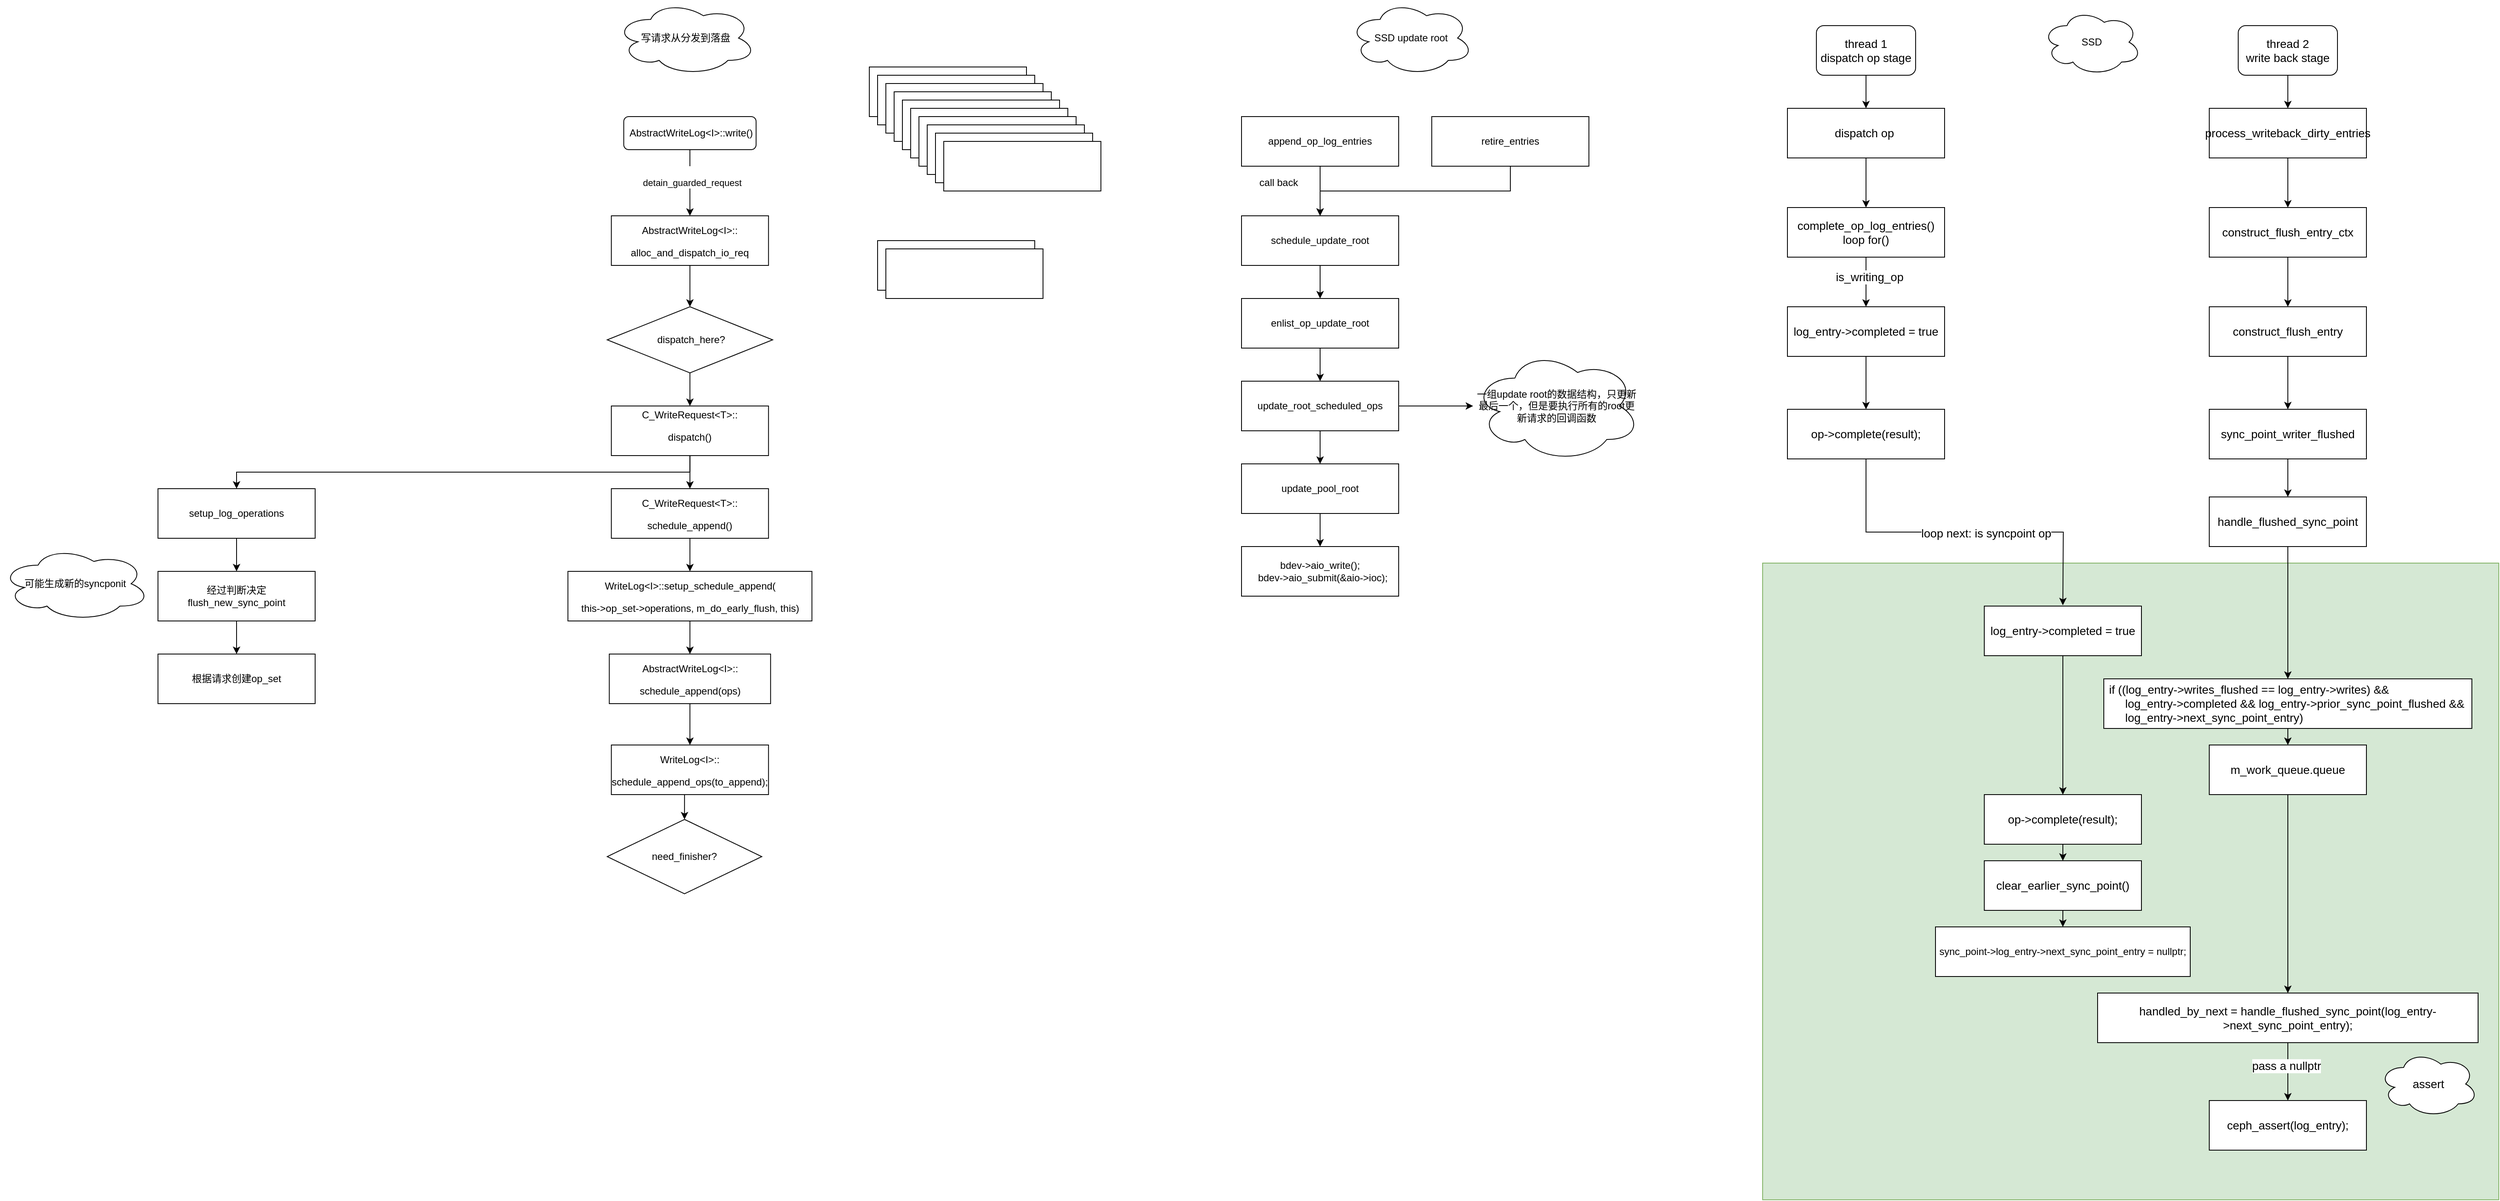 <mxfile version="15.2.7" type="github">
  <diagram id="C5RBs43oDa-KdzZeNtuy" name="Page-1">
    <mxGraphModel dx="2249" dy="905" grid="1" gridSize="10" guides="1" tooltips="1" connect="1" arrows="1" fold="1" page="1" pageScale="1" pageWidth="827" pageHeight="1169" math="0" shadow="0">
      <root>
        <mxCell id="WIyWlLk6GJQsqaUBKTNV-0" />
        <mxCell id="WIyWlLk6GJQsqaUBKTNV-1" parent="WIyWlLk6GJQsqaUBKTNV-0" />
        <mxCell id="5mb_2o-Lz0aX2MOy3_xr-86" value="" style="rounded=0;whiteSpace=wrap;html=1;fillColor=#d5e8d4;strokeColor=#82b366;fontSize=14;" parent="WIyWlLk6GJQsqaUBKTNV-1" vertex="1">
          <mxGeometry x="1520" y="690" width="890" height="770" as="geometry" />
        </mxCell>
        <mxCell id="7iix_xWV6DJYJdKr2cIY-4" value="" style="edgeStyle=orthogonalEdgeStyle;rounded=0;orthogonalLoop=1;jettySize=auto;html=1;" parent="WIyWlLk6GJQsqaUBKTNV-1" source="WIyWlLk6GJQsqaUBKTNV-3" edge="1">
          <mxGeometry relative="1" as="geometry">
            <mxPoint x="223.13" y="270" as="targetPoint" />
          </mxGeometry>
        </mxCell>
        <mxCell id="7iix_xWV6DJYJdKr2cIY-10" value="&lt;br/&gt;&lt;span&gt;&lt;/span&gt;&amp;nbsp;detain_guarded_request" style="edgeLabel;html=1;align=center;verticalAlign=middle;resizable=0;points=[];" parent="7iix_xWV6DJYJdKr2cIY-4" vertex="1" connectable="0">
          <mxGeometry x="-0.175" y="1" relative="1" as="geometry">
            <mxPoint as="offset" />
          </mxGeometry>
        </mxCell>
        <mxCell id="WIyWlLk6GJQsqaUBKTNV-3" value="&amp;nbsp;AbstractWriteLog&amp;lt;I&amp;gt;::write()" style="rounded=1;whiteSpace=wrap;html=1;fontSize=12;glass=0;strokeWidth=1;shadow=0;" parent="WIyWlLk6GJQsqaUBKTNV-1" vertex="1">
          <mxGeometry x="143.13" y="150" width="160" height="40" as="geometry" />
        </mxCell>
        <mxCell id="5mb_2o-Lz0aX2MOy3_xr-15" style="edgeStyle=orthogonalEdgeStyle;rounded=0;orthogonalLoop=1;jettySize=auto;html=1;exitX=0.5;exitY=1;exitDx=0;exitDy=0;entryX=0.5;entryY=0;entryDx=0;entryDy=0;" parent="WIyWlLk6GJQsqaUBKTNV-1" source="5mb_2o-Lz0aX2MOy3_xr-0" target="5mb_2o-Lz0aX2MOy3_xr-2" edge="1">
          <mxGeometry relative="1" as="geometry">
            <mxPoint x="223.13" y="370" as="targetPoint" />
          </mxGeometry>
        </mxCell>
        <mxCell id="5mb_2o-Lz0aX2MOy3_xr-0" value="&lt;br&gt;&lt;span&gt;AbstractWriteLog&amp;lt;I&amp;gt;::&lt;/span&gt;&lt;br&gt;&lt;p&gt;alloc_and_dispatch_io_req&lt;/p&gt;" style="rounded=0;whiteSpace=wrap;html=1;" parent="WIyWlLk6GJQsqaUBKTNV-1" vertex="1">
          <mxGeometry x="128.13" y="270" width="190" height="60" as="geometry" />
        </mxCell>
        <mxCell id="5mb_2o-Lz0aX2MOy3_xr-16" style="edgeStyle=orthogonalEdgeStyle;rounded=0;orthogonalLoop=1;jettySize=auto;html=1;exitX=0.5;exitY=1;exitDx=0;exitDy=0;entryX=0.5;entryY=0;entryDx=0;entryDy=0;" parent="WIyWlLk6GJQsqaUBKTNV-1" source="5mb_2o-Lz0aX2MOy3_xr-2" target="5mb_2o-Lz0aX2MOy3_xr-14" edge="1">
          <mxGeometry relative="1" as="geometry" />
        </mxCell>
        <mxCell id="5mb_2o-Lz0aX2MOy3_xr-2" value="&amp;nbsp;dispatch_here?" style="rhombus;whiteSpace=wrap;html=1;" parent="WIyWlLk6GJQsqaUBKTNV-1" vertex="1">
          <mxGeometry x="123.13" y="380" width="200" height="80" as="geometry" />
        </mxCell>
        <mxCell id="5mb_2o-Lz0aX2MOy3_xr-6" value="" style="rounded=0;whiteSpace=wrap;html=1;" parent="WIyWlLk6GJQsqaUBKTNV-1" vertex="1">
          <mxGeometry x="440" y="90" width="190" height="60" as="geometry" />
        </mxCell>
        <mxCell id="5mb_2o-Lz0aX2MOy3_xr-7" value="" style="rounded=0;whiteSpace=wrap;html=1;" parent="WIyWlLk6GJQsqaUBKTNV-1" vertex="1">
          <mxGeometry x="450" y="100" width="190" height="60" as="geometry" />
        </mxCell>
        <mxCell id="5mb_2o-Lz0aX2MOy3_xr-24" style="edgeStyle=orthogonalEdgeStyle;rounded=0;orthogonalLoop=1;jettySize=auto;html=1;exitX=0.5;exitY=1;exitDx=0;exitDy=0;entryX=0.5;entryY=0;entryDx=0;entryDy=0;" parent="WIyWlLk6GJQsqaUBKTNV-1" source="5mb_2o-Lz0aX2MOy3_xr-10" target="5mb_2o-Lz0aX2MOy3_xr-20" edge="1">
          <mxGeometry relative="1" as="geometry" />
        </mxCell>
        <mxCell id="5mb_2o-Lz0aX2MOy3_xr-10" value="&lt;br&gt;&lt;span&gt;WriteLog&amp;lt;I&amp;gt;::&lt;/span&gt;&lt;br&gt;&lt;p&gt;schedule_append_ops(to_append);&lt;/p&gt;" style="rounded=0;whiteSpace=wrap;html=1;" parent="WIyWlLk6GJQsqaUBKTNV-1" vertex="1">
          <mxGeometry x="128.13" y="910" width="190" height="60" as="geometry" />
        </mxCell>
        <mxCell id="5mb_2o-Lz0aX2MOy3_xr-23" style="edgeStyle=orthogonalEdgeStyle;rounded=0;orthogonalLoop=1;jettySize=auto;html=1;exitX=0.5;exitY=1;exitDx=0;exitDy=0;entryX=0.5;entryY=0;entryDx=0;entryDy=0;" parent="WIyWlLk6GJQsqaUBKTNV-1" source="5mb_2o-Lz0aX2MOy3_xr-11" target="5mb_2o-Lz0aX2MOy3_xr-10" edge="1">
          <mxGeometry relative="1" as="geometry" />
        </mxCell>
        <mxCell id="5mb_2o-Lz0aX2MOy3_xr-11" value="&lt;br&gt;&lt;span&gt;AbstractWriteLog&amp;lt;I&amp;gt;::&lt;/span&gt;&lt;br&gt;&lt;p&gt;schedule_append(ops)&lt;/p&gt;" style="rounded=0;whiteSpace=wrap;html=1;" parent="WIyWlLk6GJQsqaUBKTNV-1" vertex="1">
          <mxGeometry x="125.64" y="800" width="195" height="60" as="geometry" />
        </mxCell>
        <mxCell id="5mb_2o-Lz0aX2MOy3_xr-22" style="edgeStyle=orthogonalEdgeStyle;rounded=0;orthogonalLoop=1;jettySize=auto;html=1;exitX=0.5;exitY=1;exitDx=0;exitDy=0;entryX=0.5;entryY=0;entryDx=0;entryDy=0;" parent="WIyWlLk6GJQsqaUBKTNV-1" source="5mb_2o-Lz0aX2MOy3_xr-12" target="5mb_2o-Lz0aX2MOy3_xr-11" edge="1">
          <mxGeometry relative="1" as="geometry" />
        </mxCell>
        <mxCell id="5mb_2o-Lz0aX2MOy3_xr-12" value="&lt;br&gt;&lt;span&gt;WriteLog&amp;lt;I&amp;gt;::setup_schedule_append(&lt;/span&gt;&lt;br&gt;&lt;p&gt;this-&amp;gt;op_set-&amp;gt;operations, m_do_early_flush, this)&lt;/p&gt;" style="rounded=0;whiteSpace=wrap;html=1;" parent="WIyWlLk6GJQsqaUBKTNV-1" vertex="1">
          <mxGeometry x="75.63" y="700" width="295" height="60" as="geometry" />
        </mxCell>
        <mxCell id="5mb_2o-Lz0aX2MOy3_xr-18" style="edgeStyle=orthogonalEdgeStyle;rounded=0;orthogonalLoop=1;jettySize=auto;html=1;exitX=0.5;exitY=1;exitDx=0;exitDy=0;entryX=0.5;entryY=0;entryDx=0;entryDy=0;" parent="WIyWlLk6GJQsqaUBKTNV-1" source="5mb_2o-Lz0aX2MOy3_xr-13" target="5mb_2o-Lz0aX2MOy3_xr-12" edge="1">
          <mxGeometry relative="1" as="geometry" />
        </mxCell>
        <mxCell id="5mb_2o-Lz0aX2MOy3_xr-13" value="&lt;br&gt;&lt;span&gt;C_WriteRequest&amp;lt;T&amp;gt;::&lt;/span&gt;&lt;br&gt;&lt;p&gt;schedule_append()&lt;/p&gt;" style="rounded=0;whiteSpace=wrap;html=1;" parent="WIyWlLk6GJQsqaUBKTNV-1" vertex="1">
          <mxGeometry x="128.13" y="600" width="190" height="60" as="geometry" />
        </mxCell>
        <mxCell id="5mb_2o-Lz0aX2MOy3_xr-17" style="edgeStyle=orthogonalEdgeStyle;rounded=0;orthogonalLoop=1;jettySize=auto;html=1;exitX=0.5;exitY=1;exitDx=0;exitDy=0;entryX=0.5;entryY=0;entryDx=0;entryDy=0;" parent="WIyWlLk6GJQsqaUBKTNV-1" source="5mb_2o-Lz0aX2MOy3_xr-14" target="5mb_2o-Lz0aX2MOy3_xr-13" edge="1">
          <mxGeometry relative="1" as="geometry" />
        </mxCell>
        <mxCell id="_kxbQ1p28rxlMk5Iyy6V-1" style="edgeStyle=orthogonalEdgeStyle;rounded=0;orthogonalLoop=1;jettySize=auto;html=1;exitX=0.5;exitY=1;exitDx=0;exitDy=0;entryX=0.5;entryY=0;entryDx=0;entryDy=0;" edge="1" parent="WIyWlLk6GJQsqaUBKTNV-1" source="5mb_2o-Lz0aX2MOy3_xr-14" target="5mb_2o-Lz0aX2MOy3_xr-75">
          <mxGeometry relative="1" as="geometry" />
        </mxCell>
        <mxCell id="5mb_2o-Lz0aX2MOy3_xr-14" value="&lt;span&gt;C_WriteRequest&amp;lt;T&amp;gt;::&lt;/span&gt;&lt;br&gt;&lt;p&gt;dispatch()&lt;/p&gt;" style="rounded=0;whiteSpace=wrap;html=1;" parent="WIyWlLk6GJQsqaUBKTNV-1" vertex="1">
          <mxGeometry x="128.13" y="500" width="190" height="60" as="geometry" />
        </mxCell>
        <mxCell id="5mb_2o-Lz0aX2MOy3_xr-20" value="&lt;div&gt;need_finisher?&lt;/div&gt;" style="rhombus;whiteSpace=wrap;html=1;" parent="WIyWlLk6GJQsqaUBKTNV-1" vertex="1">
          <mxGeometry x="123.13" y="1000" width="186.87" height="90" as="geometry" />
        </mxCell>
        <mxCell id="5mb_2o-Lz0aX2MOy3_xr-28" value="" style="rounded=0;whiteSpace=wrap;html=1;" parent="WIyWlLk6GJQsqaUBKTNV-1" vertex="1">
          <mxGeometry x="460" y="110" width="190" height="60" as="geometry" />
        </mxCell>
        <mxCell id="5mb_2o-Lz0aX2MOy3_xr-29" value="" style="rounded=0;whiteSpace=wrap;html=1;" parent="WIyWlLk6GJQsqaUBKTNV-1" vertex="1">
          <mxGeometry x="470" y="120" width="190" height="60" as="geometry" />
        </mxCell>
        <mxCell id="5mb_2o-Lz0aX2MOy3_xr-30" value="" style="rounded=0;whiteSpace=wrap;html=1;" parent="WIyWlLk6GJQsqaUBKTNV-1" vertex="1">
          <mxGeometry x="480" y="130" width="190" height="60" as="geometry" />
        </mxCell>
        <mxCell id="5mb_2o-Lz0aX2MOy3_xr-31" value="" style="rounded=0;whiteSpace=wrap;html=1;" parent="WIyWlLk6GJQsqaUBKTNV-1" vertex="1">
          <mxGeometry x="490" y="140" width="190" height="60" as="geometry" />
        </mxCell>
        <mxCell id="5mb_2o-Lz0aX2MOy3_xr-32" value="" style="rounded=0;whiteSpace=wrap;html=1;" parent="WIyWlLk6GJQsqaUBKTNV-1" vertex="1">
          <mxGeometry x="500" y="150" width="190" height="60" as="geometry" />
        </mxCell>
        <mxCell id="5mb_2o-Lz0aX2MOy3_xr-33" value="" style="rounded=0;whiteSpace=wrap;html=1;" parent="WIyWlLk6GJQsqaUBKTNV-1" vertex="1">
          <mxGeometry x="510" y="160" width="190" height="60" as="geometry" />
        </mxCell>
        <mxCell id="5mb_2o-Lz0aX2MOy3_xr-34" value="" style="rounded=0;whiteSpace=wrap;html=1;" parent="WIyWlLk6GJQsqaUBKTNV-1" vertex="1">
          <mxGeometry x="520" y="170" width="190" height="60" as="geometry" />
        </mxCell>
        <mxCell id="5mb_2o-Lz0aX2MOy3_xr-35" value="" style="rounded=0;whiteSpace=wrap;html=1;" parent="WIyWlLk6GJQsqaUBKTNV-1" vertex="1">
          <mxGeometry x="530" y="180" width="190" height="60" as="geometry" />
        </mxCell>
        <mxCell id="5mb_2o-Lz0aX2MOy3_xr-115" style="edgeStyle=orthogonalEdgeStyle;rounded=0;orthogonalLoop=1;jettySize=auto;html=1;exitX=0.5;exitY=1;exitDx=0;exitDy=0;entryX=0.5;entryY=0;entryDx=0;entryDy=0;fontSize=14;" parent="WIyWlLk6GJQsqaUBKTNV-1" source="5mb_2o-Lz0aX2MOy3_xr-36" target="5mb_2o-Lz0aX2MOy3_xr-81" edge="1">
          <mxGeometry relative="1" as="geometry">
            <Array as="points">
              <mxPoint x="985" y="230" />
              <mxPoint x="985" y="230" />
            </Array>
          </mxGeometry>
        </mxCell>
        <mxCell id="5mb_2o-Lz0aX2MOy3_xr-36" value="append_op_log_entries" style="rounded=0;whiteSpace=wrap;html=1;" parent="WIyWlLk6GJQsqaUBKTNV-1" vertex="1">
          <mxGeometry x="890" y="150" width="190" height="60" as="geometry" />
        </mxCell>
        <mxCell id="5mb_2o-Lz0aX2MOy3_xr-96" style="edgeStyle=orthogonalEdgeStyle;rounded=0;orthogonalLoop=1;jettySize=auto;html=1;exitX=0.5;exitY=1;exitDx=0;exitDy=0;fontSize=14;" parent="WIyWlLk6GJQsqaUBKTNV-1" source="5mb_2o-Lz0aX2MOy3_xr-45" target="5mb_2o-Lz0aX2MOy3_xr-92" edge="1">
          <mxGeometry relative="1" as="geometry" />
        </mxCell>
        <mxCell id="5mb_2o-Lz0aX2MOy3_xr-45" value="construct_flush_entry" style="rounded=0;whiteSpace=wrap;html=1;fontSize=14;" parent="WIyWlLk6GJQsqaUBKTNV-1" vertex="1">
          <mxGeometry x="2060" y="380" width="190" height="60" as="geometry" />
        </mxCell>
        <mxCell id="5mb_2o-Lz0aX2MOy3_xr-95" style="edgeStyle=orthogonalEdgeStyle;rounded=0;orthogonalLoop=1;jettySize=auto;html=1;exitX=0.5;exitY=1;exitDx=0;exitDy=0;entryX=0.5;entryY=0;entryDx=0;entryDy=0;fontSize=14;" parent="WIyWlLk6GJQsqaUBKTNV-1" source="5mb_2o-Lz0aX2MOy3_xr-46" target="5mb_2o-Lz0aX2MOy3_xr-45" edge="1">
          <mxGeometry relative="1" as="geometry" />
        </mxCell>
        <mxCell id="5mb_2o-Lz0aX2MOy3_xr-46" value="construct_flush_entry_ctx" style="rounded=0;whiteSpace=wrap;html=1;fontSize=14;" parent="WIyWlLk6GJQsqaUBKTNV-1" vertex="1">
          <mxGeometry x="2060" y="260" width="190" height="60" as="geometry" />
        </mxCell>
        <mxCell id="5mb_2o-Lz0aX2MOy3_xr-94" style="edgeStyle=orthogonalEdgeStyle;rounded=0;orthogonalLoop=1;jettySize=auto;html=1;exitX=0.5;exitY=1;exitDx=0;exitDy=0;entryX=0.5;entryY=0;entryDx=0;entryDy=0;fontSize=14;" parent="WIyWlLk6GJQsqaUBKTNV-1" source="5mb_2o-Lz0aX2MOy3_xr-47" target="5mb_2o-Lz0aX2MOy3_xr-46" edge="1">
          <mxGeometry relative="1" as="geometry" />
        </mxCell>
        <mxCell id="5mb_2o-Lz0aX2MOy3_xr-47" value="process_writeback_dirty_entries" style="rounded=0;whiteSpace=wrap;html=1;fontSize=14;" parent="WIyWlLk6GJQsqaUBKTNV-1" vertex="1">
          <mxGeometry x="2060" y="140" width="190" height="60" as="geometry" />
        </mxCell>
        <mxCell id="5mb_2o-Lz0aX2MOy3_xr-61" style="edgeStyle=orthogonalEdgeStyle;rounded=0;orthogonalLoop=1;jettySize=auto;html=1;exitX=0.5;exitY=1;exitDx=0;exitDy=0;fontSize=14;" parent="WIyWlLk6GJQsqaUBKTNV-1" source="5mb_2o-Lz0aX2MOy3_xr-50" edge="1">
          <mxGeometry relative="1" as="geometry">
            <mxPoint x="1645" y="670" as="sourcePoint" />
            <mxPoint x="1883" y="741" as="targetPoint" />
          </mxGeometry>
        </mxCell>
        <mxCell id="5mb_2o-Lz0aX2MOy3_xr-111" value="loop next: is syncpoint op" style="edgeLabel;html=1;align=center;verticalAlign=middle;resizable=0;points=[];fontSize=14;" parent="5mb_2o-Lz0aX2MOy3_xr-61" vertex="1" connectable="0">
          <mxGeometry x="0.123" y="-1" relative="1" as="geometry">
            <mxPoint as="offset" />
          </mxGeometry>
        </mxCell>
        <mxCell id="5mb_2o-Lz0aX2MOy3_xr-50" value="op-&amp;gt;complete(result);" style="rounded=0;whiteSpace=wrap;html=1;fontSize=14;" parent="WIyWlLk6GJQsqaUBKTNV-1" vertex="1">
          <mxGeometry x="1550" y="504" width="190" height="60" as="geometry" />
        </mxCell>
        <mxCell id="5mb_2o-Lz0aX2MOy3_xr-68" style="edgeStyle=orthogonalEdgeStyle;rounded=0;orthogonalLoop=1;jettySize=auto;html=1;exitX=0.5;exitY=1;exitDx=0;exitDy=0;entryX=0.5;entryY=0;entryDx=0;entryDy=0;fontSize=14;" parent="WIyWlLk6GJQsqaUBKTNV-1" source="5mb_2o-Lz0aX2MOy3_xr-51" target="5mb_2o-Lz0aX2MOy3_xr-67" edge="1">
          <mxGeometry relative="1" as="geometry" />
        </mxCell>
        <mxCell id="5mb_2o-Lz0aX2MOy3_xr-51" value="&lt;span style=&quot;font-size: 14px;&quot;&gt;log_entry-&amp;gt;completed = true&lt;/span&gt;" style="rounded=0;whiteSpace=wrap;html=1;fontSize=14;" parent="WIyWlLk6GJQsqaUBKTNV-1" vertex="1">
          <mxGeometry x="1788" y="742" width="190" height="60" as="geometry" />
        </mxCell>
        <mxCell id="5mb_2o-Lz0aX2MOy3_xr-58" style="edgeStyle=orthogonalEdgeStyle;rounded=0;orthogonalLoop=1;jettySize=auto;html=1;exitX=0.5;exitY=1;exitDx=0;exitDy=0;entryX=0.5;entryY=0;entryDx=0;entryDy=0;fontSize=14;" parent="WIyWlLk6GJQsqaUBKTNV-1" source="5mb_2o-Lz0aX2MOy3_xr-52" target="5mb_2o-Lz0aX2MOy3_xr-50" edge="1">
          <mxGeometry relative="1" as="geometry" />
        </mxCell>
        <mxCell id="5mb_2o-Lz0aX2MOy3_xr-52" value="log_entry-&amp;gt;completed = true" style="rounded=0;whiteSpace=wrap;html=1;fontSize=14;" parent="WIyWlLk6GJQsqaUBKTNV-1" vertex="1">
          <mxGeometry x="1550" y="380" width="190" height="60" as="geometry" />
        </mxCell>
        <mxCell id="5mb_2o-Lz0aX2MOy3_xr-56" style="edgeStyle=orthogonalEdgeStyle;rounded=0;orthogonalLoop=1;jettySize=auto;html=1;exitX=0.5;exitY=1;exitDx=0;exitDy=0;fontSize=14;" parent="WIyWlLk6GJQsqaUBKTNV-1" source="5mb_2o-Lz0aX2MOy3_xr-54" target="5mb_2o-Lz0aX2MOy3_xr-52" edge="1">
          <mxGeometry relative="1" as="geometry" />
        </mxCell>
        <mxCell id="5mb_2o-Lz0aX2MOy3_xr-57" value="is_writing_op" style="edgeLabel;html=1;align=center;verticalAlign=middle;resizable=0;points=[];fontSize=14;" parent="5mb_2o-Lz0aX2MOy3_xr-56" vertex="1" connectable="0">
          <mxGeometry x="-0.2" y="4" relative="1" as="geometry">
            <mxPoint as="offset" />
          </mxGeometry>
        </mxCell>
        <mxCell id="5mb_2o-Lz0aX2MOy3_xr-54" value="complete_op_log_entries()&lt;br&gt;loop for()" style="rounded=0;whiteSpace=wrap;html=1;fontSize=14;" parent="WIyWlLk6GJQsqaUBKTNV-1" vertex="1">
          <mxGeometry x="1550" y="260" width="190" height="60" as="geometry" />
        </mxCell>
        <mxCell id="5mb_2o-Lz0aX2MOy3_xr-60" style="edgeStyle=orthogonalEdgeStyle;rounded=0;orthogonalLoop=1;jettySize=auto;html=1;exitX=0.5;exitY=1;exitDx=0;exitDy=0;entryX=0.5;entryY=0;entryDx=0;entryDy=0;fontSize=14;" parent="WIyWlLk6GJQsqaUBKTNV-1" source="5mb_2o-Lz0aX2MOy3_xr-55" target="5mb_2o-Lz0aX2MOy3_xr-54" edge="1">
          <mxGeometry relative="1" as="geometry" />
        </mxCell>
        <mxCell id="5mb_2o-Lz0aX2MOy3_xr-55" value="dispatch op&amp;nbsp;" style="rounded=0;whiteSpace=wrap;html=1;fontSize=14;" parent="WIyWlLk6GJQsqaUBKTNV-1" vertex="1">
          <mxGeometry x="1550" y="140" width="190" height="60" as="geometry" />
        </mxCell>
        <mxCell id="5mb_2o-Lz0aX2MOy3_xr-69" style="edgeStyle=orthogonalEdgeStyle;rounded=0;orthogonalLoop=1;jettySize=auto;html=1;exitX=0.5;exitY=1;exitDx=0;exitDy=0;entryX=0.5;entryY=0;entryDx=0;entryDy=0;fontSize=14;" parent="WIyWlLk6GJQsqaUBKTNV-1" source="5mb_2o-Lz0aX2MOy3_xr-64" target="5mb_2o-Lz0aX2MOy3_xr-55" edge="1">
          <mxGeometry relative="1" as="geometry" />
        </mxCell>
        <mxCell id="5mb_2o-Lz0aX2MOy3_xr-64" value="thread 1&lt;br style=&quot;font-size: 14px;&quot;&gt;dispatch op stage" style="rounded=1;whiteSpace=wrap;html=1;fontSize=14;" parent="WIyWlLk6GJQsqaUBKTNV-1" vertex="1">
          <mxGeometry x="1585" y="40" width="120" height="60" as="geometry" />
        </mxCell>
        <mxCell id="5mb_2o-Lz0aX2MOy3_xr-113" style="edgeStyle=orthogonalEdgeStyle;rounded=0;orthogonalLoop=1;jettySize=auto;html=1;exitX=0.5;exitY=1;exitDx=0;exitDy=0;entryX=0.5;entryY=0;entryDx=0;entryDy=0;fontSize=14;" parent="WIyWlLk6GJQsqaUBKTNV-1" source="5mb_2o-Lz0aX2MOy3_xr-65" target="5mb_2o-Lz0aX2MOy3_xr-85" edge="1">
          <mxGeometry relative="1" as="geometry" />
        </mxCell>
        <mxCell id="5mb_2o-Lz0aX2MOy3_xr-65" value="clear_earlier_sync_point()" style="rounded=0;whiteSpace=wrap;html=1;fontSize=14;" parent="WIyWlLk6GJQsqaUBKTNV-1" vertex="1">
          <mxGeometry x="1788" y="1050" width="190" height="60" as="geometry" />
        </mxCell>
        <mxCell id="5mb_2o-Lz0aX2MOy3_xr-66" style="edgeStyle=orthogonalEdgeStyle;rounded=0;orthogonalLoop=1;jettySize=auto;html=1;exitX=0.5;exitY=1;exitDx=0;exitDy=0;entryX=0.5;entryY=0;entryDx=0;entryDy=0;fontSize=14;" parent="WIyWlLk6GJQsqaUBKTNV-1" source="5mb_2o-Lz0aX2MOy3_xr-67" target="5mb_2o-Lz0aX2MOy3_xr-65" edge="1">
          <mxGeometry relative="1" as="geometry" />
        </mxCell>
        <mxCell id="5mb_2o-Lz0aX2MOy3_xr-67" value="op-&amp;gt;complete(result);" style="rounded=0;whiteSpace=wrap;html=1;fontSize=14;" parent="WIyWlLk6GJQsqaUBKTNV-1" vertex="1">
          <mxGeometry x="1788" y="970" width="190" height="60" as="geometry" />
        </mxCell>
        <mxCell id="5mb_2o-Lz0aX2MOy3_xr-93" style="edgeStyle=orthogonalEdgeStyle;rounded=0;orthogonalLoop=1;jettySize=auto;html=1;exitX=0.5;exitY=1;exitDx=0;exitDy=0;entryX=0.5;entryY=0;entryDx=0;entryDy=0;fontSize=14;" parent="WIyWlLk6GJQsqaUBKTNV-1" source="5mb_2o-Lz0aX2MOy3_xr-70" target="5mb_2o-Lz0aX2MOy3_xr-47" edge="1">
          <mxGeometry relative="1" as="geometry" />
        </mxCell>
        <mxCell id="5mb_2o-Lz0aX2MOy3_xr-70" value="thread 2&lt;br style=&quot;font-size: 14px;&quot;&gt;write back stage" style="rounded=1;whiteSpace=wrap;html=1;fontSize=14;" parent="WIyWlLk6GJQsqaUBKTNV-1" vertex="1">
          <mxGeometry x="2095" y="40" width="120" height="60" as="geometry" />
        </mxCell>
        <mxCell id="5mb_2o-Lz0aX2MOy3_xr-71" value="" style="rounded=0;whiteSpace=wrap;html=1;" parent="WIyWlLk6GJQsqaUBKTNV-1" vertex="1">
          <mxGeometry x="450" y="300" width="190" height="60" as="geometry" />
        </mxCell>
        <mxCell id="5mb_2o-Lz0aX2MOy3_xr-72" value="" style="rounded=0;whiteSpace=wrap;html=1;" parent="WIyWlLk6GJQsqaUBKTNV-1" vertex="1">
          <mxGeometry x="460" y="310" width="190" height="60" as="geometry" />
        </mxCell>
        <mxCell id="5mb_2o-Lz0aX2MOy3_xr-73" value="根据请求创建op_set" style="rounded=0;whiteSpace=wrap;html=1;" parent="WIyWlLk6GJQsqaUBKTNV-1" vertex="1">
          <mxGeometry x="-420" y="800" width="190" height="60" as="geometry" />
        </mxCell>
        <mxCell id="_kxbQ1p28rxlMk5Iyy6V-5" style="edgeStyle=orthogonalEdgeStyle;rounded=0;orthogonalLoop=1;jettySize=auto;html=1;exitX=0.5;exitY=1;exitDx=0;exitDy=0;entryX=0.5;entryY=0;entryDx=0;entryDy=0;" edge="1" parent="WIyWlLk6GJQsqaUBKTNV-1" source="5mb_2o-Lz0aX2MOy3_xr-74" target="5mb_2o-Lz0aX2MOy3_xr-73">
          <mxGeometry relative="1" as="geometry" />
        </mxCell>
        <mxCell id="5mb_2o-Lz0aX2MOy3_xr-74" value="经过判断决定&lt;br&gt;flush_new_sync_point" style="rounded=0;whiteSpace=wrap;html=1;" parent="WIyWlLk6GJQsqaUBKTNV-1" vertex="1">
          <mxGeometry x="-420" y="700" width="190" height="60" as="geometry" />
        </mxCell>
        <mxCell id="_kxbQ1p28rxlMk5Iyy6V-4" style="edgeStyle=orthogonalEdgeStyle;rounded=0;orthogonalLoop=1;jettySize=auto;html=1;exitX=0.5;exitY=1;exitDx=0;exitDy=0;" edge="1" parent="WIyWlLk6GJQsqaUBKTNV-1" source="5mb_2o-Lz0aX2MOy3_xr-75" target="5mb_2o-Lz0aX2MOy3_xr-74">
          <mxGeometry relative="1" as="geometry" />
        </mxCell>
        <mxCell id="5mb_2o-Lz0aX2MOy3_xr-75" value="setup_log_operations" style="rounded=0;whiteSpace=wrap;html=1;" parent="WIyWlLk6GJQsqaUBKTNV-1" vertex="1">
          <mxGeometry x="-420" y="600" width="190" height="60" as="geometry" />
        </mxCell>
        <mxCell id="5mb_2o-Lz0aX2MOy3_xr-76" value="&lt;div&gt;bdev-&amp;gt;aio_write();&lt;/div&gt;&lt;div&gt;&amp;nbsp; bdev-&amp;gt;aio_submit(&amp;amp;aio-&amp;gt;ioc);&lt;/div&gt;" style="rounded=0;whiteSpace=wrap;html=1;" parent="WIyWlLk6GJQsqaUBKTNV-1" vertex="1">
          <mxGeometry x="890" y="670" width="190" height="60" as="geometry" />
        </mxCell>
        <mxCell id="5mb_2o-Lz0aX2MOy3_xr-122" style="edgeStyle=orthogonalEdgeStyle;rounded=0;orthogonalLoop=1;jettySize=auto;html=1;exitX=0.5;exitY=1;exitDx=0;exitDy=0;fontSize=12;" parent="WIyWlLk6GJQsqaUBKTNV-1" source="5mb_2o-Lz0aX2MOy3_xr-77" target="5mb_2o-Lz0aX2MOy3_xr-76" edge="1">
          <mxGeometry relative="1" as="geometry" />
        </mxCell>
        <mxCell id="5mb_2o-Lz0aX2MOy3_xr-77" value="update_pool_root" style="rounded=0;whiteSpace=wrap;html=1;" parent="WIyWlLk6GJQsqaUBKTNV-1" vertex="1">
          <mxGeometry x="890" y="570" width="190" height="60" as="geometry" />
        </mxCell>
        <mxCell id="5mb_2o-Lz0aX2MOy3_xr-121" style="edgeStyle=orthogonalEdgeStyle;rounded=0;orthogonalLoop=1;jettySize=auto;html=1;exitX=0.5;exitY=1;exitDx=0;exitDy=0;entryX=0.5;entryY=0;entryDx=0;entryDy=0;fontSize=12;" parent="WIyWlLk6GJQsqaUBKTNV-1" source="5mb_2o-Lz0aX2MOy3_xr-78" target="5mb_2o-Lz0aX2MOy3_xr-77" edge="1">
          <mxGeometry relative="1" as="geometry" />
        </mxCell>
        <mxCell id="5mb_2o-Lz0aX2MOy3_xr-126" style="edgeStyle=orthogonalEdgeStyle;rounded=0;orthogonalLoop=1;jettySize=auto;html=1;exitX=1;exitY=0.5;exitDx=0;exitDy=0;fontSize=12;" parent="WIyWlLk6GJQsqaUBKTNV-1" source="5mb_2o-Lz0aX2MOy3_xr-78" target="5mb_2o-Lz0aX2MOy3_xr-124" edge="1">
          <mxGeometry relative="1" as="geometry" />
        </mxCell>
        <mxCell id="5mb_2o-Lz0aX2MOy3_xr-78" value="update_root_scheduled_ops" style="rounded=0;whiteSpace=wrap;html=1;" parent="WIyWlLk6GJQsqaUBKTNV-1" vertex="1">
          <mxGeometry x="890" y="470" width="190" height="60" as="geometry" />
        </mxCell>
        <mxCell id="5mb_2o-Lz0aX2MOy3_xr-120" style="edgeStyle=orthogonalEdgeStyle;rounded=0;orthogonalLoop=1;jettySize=auto;html=1;exitX=0.5;exitY=1;exitDx=0;exitDy=0;entryX=0.5;entryY=0;entryDx=0;entryDy=0;fontSize=12;" parent="WIyWlLk6GJQsqaUBKTNV-1" source="5mb_2o-Lz0aX2MOy3_xr-79" target="5mb_2o-Lz0aX2MOy3_xr-78" edge="1">
          <mxGeometry relative="1" as="geometry" />
        </mxCell>
        <mxCell id="5mb_2o-Lz0aX2MOy3_xr-79" value="enlist_op_update_root" style="rounded=0;whiteSpace=wrap;html=1;" parent="WIyWlLk6GJQsqaUBKTNV-1" vertex="1">
          <mxGeometry x="890" y="370" width="190" height="60" as="geometry" />
        </mxCell>
        <mxCell id="5mb_2o-Lz0aX2MOy3_xr-117" style="edgeStyle=orthogonalEdgeStyle;rounded=0;orthogonalLoop=1;jettySize=auto;html=1;entryX=0.5;entryY=0;entryDx=0;entryDy=0;fontSize=12;exitX=0.5;exitY=1;exitDx=0;exitDy=0;" parent="WIyWlLk6GJQsqaUBKTNV-1" source="5mb_2o-Lz0aX2MOy3_xr-80" target="5mb_2o-Lz0aX2MOy3_xr-81" edge="1">
          <mxGeometry relative="1" as="geometry">
            <Array as="points">
              <mxPoint x="1215" y="240" />
              <mxPoint x="985" y="240" />
            </Array>
          </mxGeometry>
        </mxCell>
        <mxCell id="5mb_2o-Lz0aX2MOy3_xr-80" value="retire_entries" style="rounded=0;whiteSpace=wrap;html=1;" parent="WIyWlLk6GJQsqaUBKTNV-1" vertex="1">
          <mxGeometry x="1120" y="150" width="190" height="60" as="geometry" />
        </mxCell>
        <mxCell id="5mb_2o-Lz0aX2MOy3_xr-119" style="edgeStyle=orthogonalEdgeStyle;rounded=0;orthogonalLoop=1;jettySize=auto;html=1;exitX=0.5;exitY=1;exitDx=0;exitDy=0;entryX=0.5;entryY=0;entryDx=0;entryDy=0;fontSize=12;" parent="WIyWlLk6GJQsqaUBKTNV-1" source="5mb_2o-Lz0aX2MOy3_xr-81" target="5mb_2o-Lz0aX2MOy3_xr-79" edge="1">
          <mxGeometry relative="1" as="geometry" />
        </mxCell>
        <mxCell id="5mb_2o-Lz0aX2MOy3_xr-81" value="schedule_update_root" style="rounded=0;whiteSpace=wrap;html=1;" parent="WIyWlLk6GJQsqaUBKTNV-1" vertex="1">
          <mxGeometry x="890" y="270" width="190" height="60" as="geometry" />
        </mxCell>
        <mxCell id="5mb_2o-Lz0aX2MOy3_xr-85" value="&lt;div&gt;sync_point-&amp;gt;log_entry-&amp;gt;next_sync_point_entry = nullptr;&lt;/div&gt;" style="rounded=0;whiteSpace=wrap;html=1;" parent="WIyWlLk6GJQsqaUBKTNV-1" vertex="1">
          <mxGeometry x="1729" y="1130" width="308" height="60" as="geometry" />
        </mxCell>
        <mxCell id="5mb_2o-Lz0aX2MOy3_xr-87" value="ceph_assert(log_entry);" style="rounded=0;whiteSpace=wrap;html=1;fontSize=14;" parent="WIyWlLk6GJQsqaUBKTNV-1" vertex="1">
          <mxGeometry x="2060" y="1340" width="190" height="60" as="geometry" />
        </mxCell>
        <mxCell id="5mb_2o-Lz0aX2MOy3_xr-106" style="edgeStyle=orthogonalEdgeStyle;rounded=0;orthogonalLoop=1;jettySize=auto;html=1;exitX=0.5;exitY=1;exitDx=0;exitDy=0;entryX=0.5;entryY=0;entryDx=0;entryDy=0;fontSize=14;" parent="WIyWlLk6GJQsqaUBKTNV-1" source="5mb_2o-Lz0aX2MOy3_xr-88" target="5mb_2o-Lz0aX2MOy3_xr-87" edge="1">
          <mxGeometry relative="1" as="geometry" />
        </mxCell>
        <mxCell id="5mb_2o-Lz0aX2MOy3_xr-112" value="pass a nullptr" style="edgeLabel;html=1;align=center;verticalAlign=middle;resizable=0;points=[];fontSize=14;" parent="5mb_2o-Lz0aX2MOy3_xr-106" vertex="1" connectable="0">
          <mxGeometry x="-0.196" y="-2" relative="1" as="geometry">
            <mxPoint as="offset" />
          </mxGeometry>
        </mxCell>
        <mxCell id="5mb_2o-Lz0aX2MOy3_xr-88" value="handled_by_next = handle_flushed_sync_point(log_entry-&amp;gt;next_sync_point_entry);" style="rounded=0;whiteSpace=wrap;html=1;fontSize=14;" parent="WIyWlLk6GJQsqaUBKTNV-1" vertex="1">
          <mxGeometry x="1925" y="1210" width="460" height="60" as="geometry" />
        </mxCell>
        <mxCell id="5mb_2o-Lz0aX2MOy3_xr-104" style="edgeStyle=orthogonalEdgeStyle;rounded=0;orthogonalLoop=1;jettySize=auto;html=1;exitX=0.5;exitY=1;exitDx=0;exitDy=0;fontSize=14;" parent="WIyWlLk6GJQsqaUBKTNV-1" source="5mb_2o-Lz0aX2MOy3_xr-89" target="5mb_2o-Lz0aX2MOy3_xr-88" edge="1">
          <mxGeometry relative="1" as="geometry">
            <mxPoint x="2385" y="960" as="targetPoint" />
          </mxGeometry>
        </mxCell>
        <mxCell id="5mb_2o-Lz0aX2MOy3_xr-89" value="m_work_queue.queue" style="rounded=0;whiteSpace=wrap;html=1;fontSize=14;" parent="WIyWlLk6GJQsqaUBKTNV-1" vertex="1">
          <mxGeometry x="2060" y="910" width="190" height="60" as="geometry" />
        </mxCell>
        <mxCell id="5mb_2o-Lz0aX2MOy3_xr-103" style="edgeStyle=orthogonalEdgeStyle;rounded=0;orthogonalLoop=1;jettySize=auto;html=1;entryX=0.5;entryY=0;entryDx=0;entryDy=0;exitX=0.5;exitY=1;exitDx=0;exitDy=0;fontSize=14;" parent="WIyWlLk6GJQsqaUBKTNV-1" source="5mb_2o-Lz0aX2MOy3_xr-90" target="5mb_2o-Lz0aX2MOy3_xr-89" edge="1">
          <mxGeometry relative="1" as="geometry">
            <mxPoint x="2155" y="900" as="sourcePoint" />
          </mxGeometry>
        </mxCell>
        <mxCell id="5mb_2o-Lz0aX2MOy3_xr-90" value="&lt;div style=&quot;font-size: 14px;&quot;&gt;&amp;nbsp;if ((log_entry-&amp;gt;writes_flushed == log_entry-&amp;gt;writes) &amp;amp;&amp;amp;&lt;/div&gt;&lt;div style=&quot;font-size: 14px;&quot;&gt;&amp;nbsp; &amp;nbsp; &amp;nbsp; log_entry-&amp;gt;completed &amp;amp;&amp;amp; log_entry-&amp;gt;prior_sync_point_flushed &amp;amp;&amp;amp;&lt;/div&gt;&lt;div style=&quot;font-size: 14px;&quot;&gt;&amp;nbsp; &amp;nbsp; &amp;nbsp; log_entry-&amp;gt;next_sync_point_entry)&lt;/div&gt;" style="rounded=0;whiteSpace=wrap;html=1;align=left;fontSize=14;" parent="WIyWlLk6GJQsqaUBKTNV-1" vertex="1">
          <mxGeometry x="1932.5" y="830" width="445" height="60" as="geometry" />
        </mxCell>
        <mxCell id="5mb_2o-Lz0aX2MOy3_xr-98" style="edgeStyle=orthogonalEdgeStyle;rounded=0;orthogonalLoop=1;jettySize=auto;html=1;exitX=0.5;exitY=1;exitDx=0;exitDy=0;entryX=0.5;entryY=0;entryDx=0;entryDy=0;fontSize=14;" parent="WIyWlLk6GJQsqaUBKTNV-1" source="5mb_2o-Lz0aX2MOy3_xr-91" target="5mb_2o-Lz0aX2MOy3_xr-90" edge="1">
          <mxGeometry relative="1" as="geometry">
            <mxPoint x="2380" y="740" as="targetPoint" />
          </mxGeometry>
        </mxCell>
        <mxCell id="5mb_2o-Lz0aX2MOy3_xr-91" value="handle_flushed_sync_point" style="rounded=0;whiteSpace=wrap;html=1;fontSize=14;" parent="WIyWlLk6GJQsqaUBKTNV-1" vertex="1">
          <mxGeometry x="2060" y="610" width="190" height="60" as="geometry" />
        </mxCell>
        <mxCell id="5mb_2o-Lz0aX2MOy3_xr-105" style="edgeStyle=orthogonalEdgeStyle;rounded=0;orthogonalLoop=1;jettySize=auto;html=1;exitX=0.5;exitY=1;exitDx=0;exitDy=0;entryX=0.5;entryY=0;entryDx=0;entryDy=0;fontSize=14;" parent="WIyWlLk6GJQsqaUBKTNV-1" source="5mb_2o-Lz0aX2MOy3_xr-92" target="5mb_2o-Lz0aX2MOy3_xr-91" edge="1">
          <mxGeometry relative="1" as="geometry" />
        </mxCell>
        <mxCell id="5mb_2o-Lz0aX2MOy3_xr-92" value="sync_point_writer_flushed" style="rounded=0;whiteSpace=wrap;html=1;fontSize=14;" parent="WIyWlLk6GJQsqaUBKTNV-1" vertex="1">
          <mxGeometry x="2060" y="504" width="190" height="60" as="geometry" />
        </mxCell>
        <mxCell id="5mb_2o-Lz0aX2MOy3_xr-97" value="assert" style="ellipse;shape=cloud;whiteSpace=wrap;html=1;fontSize=14;" parent="WIyWlLk6GJQsqaUBKTNV-1" vertex="1">
          <mxGeometry x="2265" y="1280" width="120" height="80" as="geometry" />
        </mxCell>
        <mxCell id="5mb_2o-Lz0aX2MOy3_xr-116" value="call back" style="text;html=1;strokeColor=none;fillColor=none;align=center;verticalAlign=middle;whiteSpace=wrap;rounded=0;fontSize=12;" parent="WIyWlLk6GJQsqaUBKTNV-1" vertex="1">
          <mxGeometry x="910" y="220" width="50" height="20" as="geometry" />
        </mxCell>
        <mxCell id="5mb_2o-Lz0aX2MOy3_xr-118" value="SSD" style="ellipse;shape=cloud;whiteSpace=wrap;html=1;fontSize=12;align=center;" parent="WIyWlLk6GJQsqaUBKTNV-1" vertex="1">
          <mxGeometry x="1858" y="20" width="120" height="80" as="geometry" />
        </mxCell>
        <mxCell id="5mb_2o-Lz0aX2MOy3_xr-123" value="SSD update root" style="ellipse;shape=cloud;whiteSpace=wrap;html=1;fontSize=12;align=center;" parent="WIyWlLk6GJQsqaUBKTNV-1" vertex="1">
          <mxGeometry x="1020" y="10" width="150" height="90" as="geometry" />
        </mxCell>
        <mxCell id="5mb_2o-Lz0aX2MOy3_xr-124" value="一组update root的数据结构，只更新最后一个，但是要执行所有的root更新请求的回调函数" style="ellipse;shape=cloud;whiteSpace=wrap;html=1;fontSize=12;align=center;" parent="WIyWlLk6GJQsqaUBKTNV-1" vertex="1">
          <mxGeometry x="1170" y="432.5" width="202" height="135" as="geometry" />
        </mxCell>
        <mxCell id="_kxbQ1p28rxlMk5Iyy6V-0" value="写请求从分发到落盘" style="ellipse;shape=cloud;whiteSpace=wrap;html=1;fontSize=12;align=center;" vertex="1" parent="WIyWlLk6GJQsqaUBKTNV-1">
          <mxGeometry x="133.13" y="10" width="170" height="90" as="geometry" />
        </mxCell>
        <mxCell id="_kxbQ1p28rxlMk5Iyy6V-2" value="可能生成新的syncponit" style="ellipse;shape=cloud;whiteSpace=wrap;html=1;fontSize=12;align=center;" vertex="1" parent="WIyWlLk6GJQsqaUBKTNV-1">
          <mxGeometry x="-610" y="670" width="180" height="90" as="geometry" />
        </mxCell>
      </root>
    </mxGraphModel>
  </diagram>
</mxfile>
